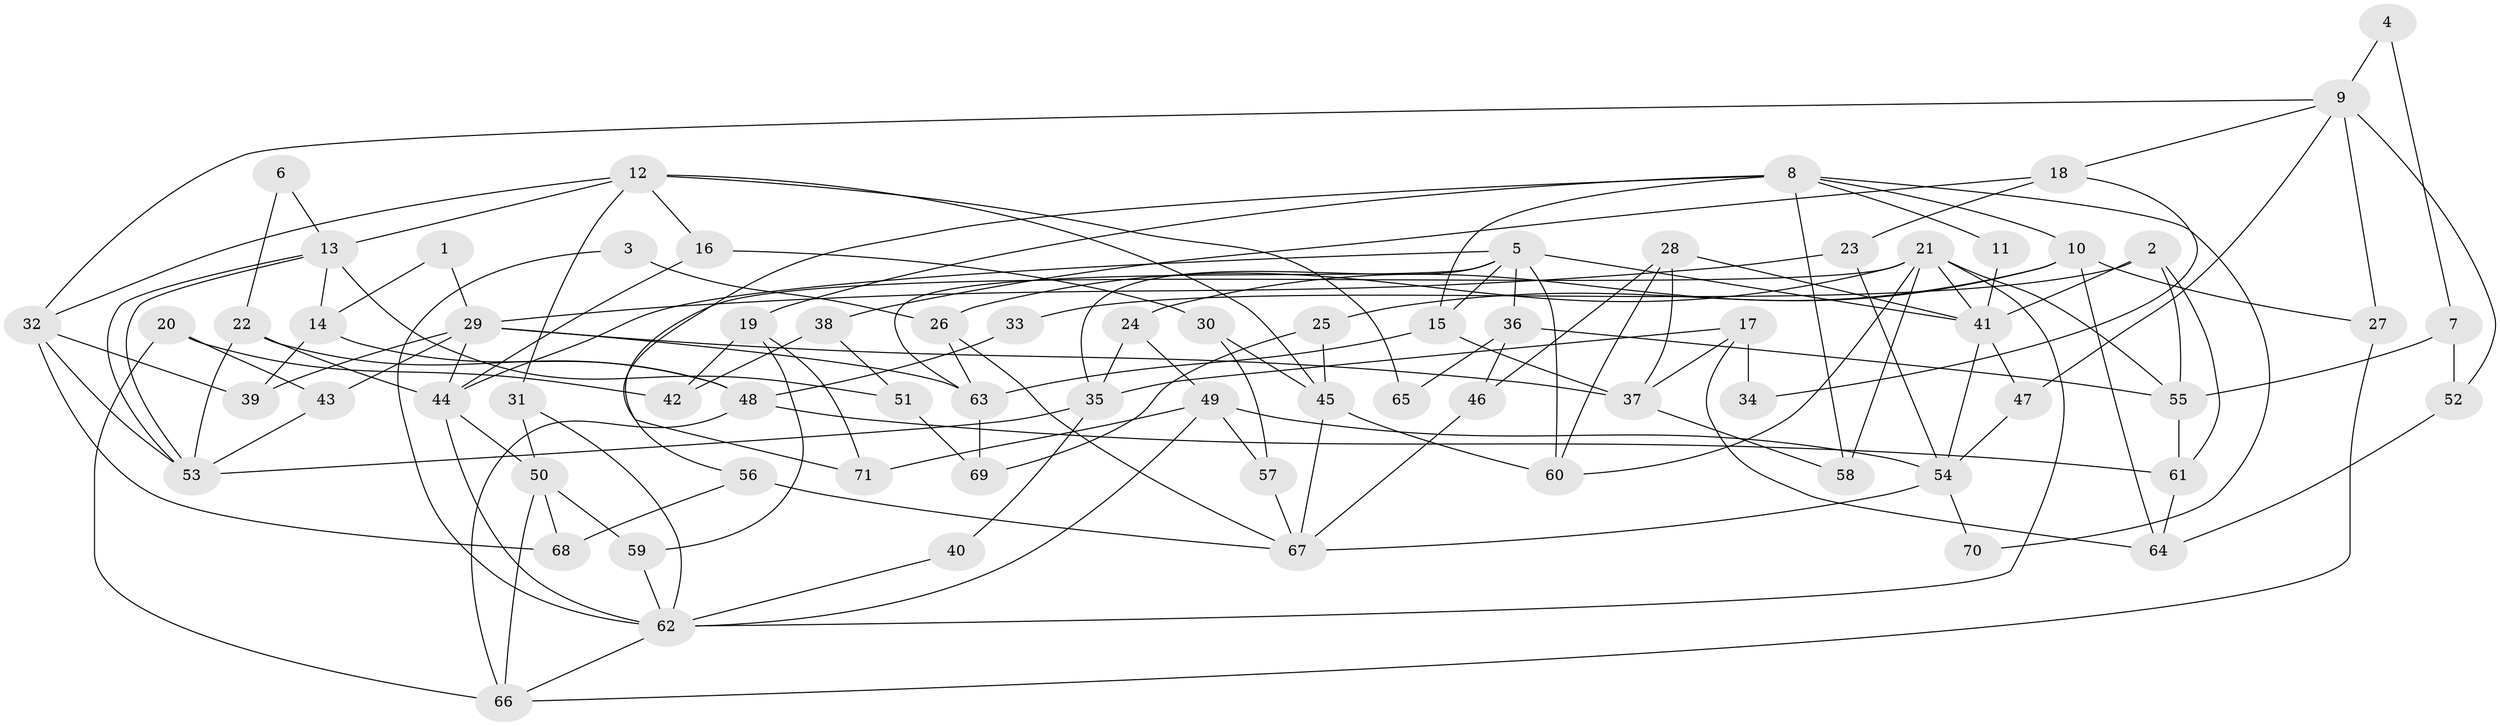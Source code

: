 // coarse degree distribution, {4: 0.18604651162790697, 7: 0.09302325581395349, 6: 0.16279069767441862, 5: 0.20930232558139536, 2: 0.16279069767441862, 3: 0.06976744186046512, 8: 0.11627906976744186}
// Generated by graph-tools (version 1.1) at 2025/37/03/04/25 23:37:09]
// undirected, 71 vertices, 142 edges
graph export_dot {
  node [color=gray90,style=filled];
  1;
  2;
  3;
  4;
  5;
  6;
  7;
  8;
  9;
  10;
  11;
  12;
  13;
  14;
  15;
  16;
  17;
  18;
  19;
  20;
  21;
  22;
  23;
  24;
  25;
  26;
  27;
  28;
  29;
  30;
  31;
  32;
  33;
  34;
  35;
  36;
  37;
  38;
  39;
  40;
  41;
  42;
  43;
  44;
  45;
  46;
  47;
  48;
  49;
  50;
  51;
  52;
  53;
  54;
  55;
  56;
  57;
  58;
  59;
  60;
  61;
  62;
  63;
  64;
  65;
  66;
  67;
  68;
  69;
  70;
  71;
  1 -- 14;
  1 -- 29;
  2 -- 41;
  2 -- 55;
  2 -- 33;
  2 -- 61;
  3 -- 62;
  3 -- 26;
  4 -- 7;
  4 -- 9;
  5 -- 44;
  5 -- 60;
  5 -- 15;
  5 -- 35;
  5 -- 36;
  5 -- 41;
  5 -- 63;
  6 -- 22;
  6 -- 13;
  7 -- 55;
  7 -- 52;
  8 -- 15;
  8 -- 58;
  8 -- 10;
  8 -- 11;
  8 -- 19;
  8 -- 70;
  8 -- 71;
  9 -- 47;
  9 -- 18;
  9 -- 27;
  9 -- 32;
  9 -- 52;
  10 -- 64;
  10 -- 24;
  10 -- 25;
  10 -- 27;
  11 -- 41;
  12 -- 32;
  12 -- 16;
  12 -- 13;
  12 -- 31;
  12 -- 45;
  12 -- 65;
  13 -- 53;
  13 -- 53;
  13 -- 14;
  13 -- 51;
  14 -- 48;
  14 -- 39;
  15 -- 63;
  15 -- 37;
  16 -- 44;
  16 -- 30;
  17 -- 37;
  17 -- 35;
  17 -- 34;
  17 -- 64;
  18 -- 38;
  18 -- 23;
  18 -- 34;
  19 -- 71;
  19 -- 42;
  19 -- 59;
  20 -- 66;
  20 -- 43;
  20 -- 42;
  21 -- 60;
  21 -- 62;
  21 -- 26;
  21 -- 41;
  21 -- 55;
  21 -- 56;
  21 -- 58;
  22 -- 44;
  22 -- 53;
  22 -- 48;
  23 -- 29;
  23 -- 54;
  24 -- 49;
  24 -- 35;
  25 -- 45;
  25 -- 69;
  26 -- 63;
  26 -- 67;
  27 -- 66;
  28 -- 41;
  28 -- 46;
  28 -- 37;
  28 -- 60;
  29 -- 37;
  29 -- 39;
  29 -- 43;
  29 -- 44;
  29 -- 63;
  30 -- 57;
  30 -- 45;
  31 -- 50;
  31 -- 62;
  32 -- 53;
  32 -- 39;
  32 -- 68;
  33 -- 48;
  35 -- 40;
  35 -- 53;
  36 -- 55;
  36 -- 46;
  36 -- 65;
  37 -- 58;
  38 -- 42;
  38 -- 51;
  40 -- 62;
  41 -- 47;
  41 -- 54;
  43 -- 53;
  44 -- 62;
  44 -- 50;
  45 -- 67;
  45 -- 60;
  46 -- 67;
  47 -- 54;
  48 -- 66;
  48 -- 61;
  49 -- 54;
  49 -- 62;
  49 -- 57;
  49 -- 71;
  50 -- 66;
  50 -- 59;
  50 -- 68;
  51 -- 69;
  52 -- 64;
  54 -- 67;
  54 -- 70;
  55 -- 61;
  56 -- 68;
  56 -- 67;
  57 -- 67;
  59 -- 62;
  61 -- 64;
  62 -- 66;
  63 -- 69;
}
